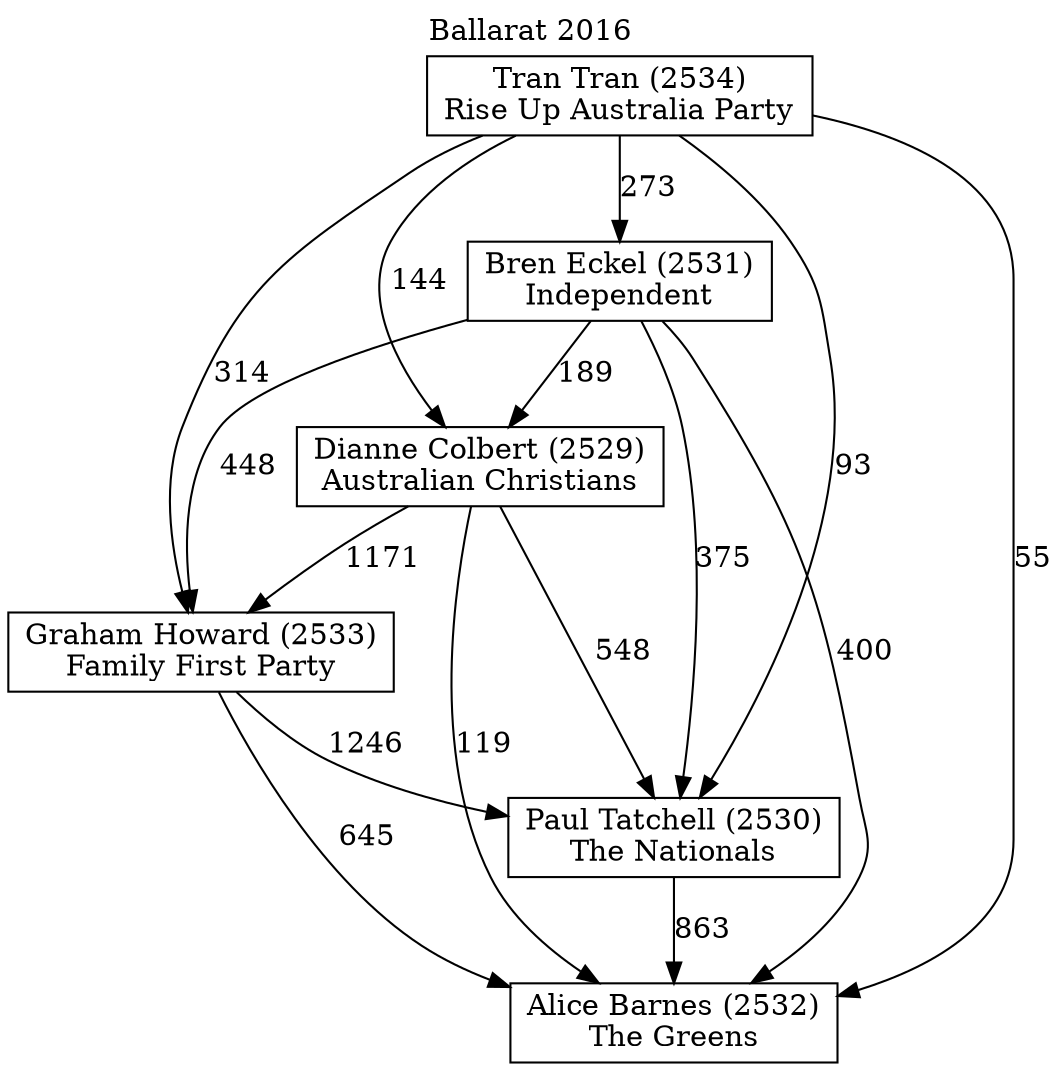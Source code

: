// House preference flow
digraph "Alice Barnes (2532)_Ballarat_2016" {
	graph [label="Ballarat 2016" labelloc=t mclimit=10]
	node [shape=box]
	"Dianne Colbert (2529)" [label="Dianne Colbert (2529)
Australian Christians"]
	"Graham Howard (2533)" [label="Graham Howard (2533)
Family First Party"]
	"Tran Tran (2534)" [label="Tran Tran (2534)
Rise Up Australia Party"]
	"Paul Tatchell (2530)" [label="Paul Tatchell (2530)
The Nationals"]
	"Alice Barnes (2532)" [label="Alice Barnes (2532)
The Greens"]
	"Bren Eckel (2531)" [label="Bren Eckel (2531)
Independent"]
	"Paul Tatchell (2530)" -> "Alice Barnes (2532)" [label=863]
	"Dianne Colbert (2529)" -> "Paul Tatchell (2530)" [label=548]
	"Bren Eckel (2531)" -> "Paul Tatchell (2530)" [label=375]
	"Tran Tran (2534)" -> "Paul Tatchell (2530)" [label=93]
	"Tran Tran (2534)" -> "Alice Barnes (2532)" [label=55]
	"Dianne Colbert (2529)" -> "Alice Barnes (2532)" [label=119]
	"Tran Tran (2534)" -> "Bren Eckel (2531)" [label=273]
	"Bren Eckel (2531)" -> "Graham Howard (2533)" [label=448]
	"Tran Tran (2534)" -> "Graham Howard (2533)" [label=314]
	"Dianne Colbert (2529)" -> "Graham Howard (2533)" [label=1171]
	"Bren Eckel (2531)" -> "Dianne Colbert (2529)" [label=189]
	"Tran Tran (2534)" -> "Dianne Colbert (2529)" [label=144]
	"Graham Howard (2533)" -> "Paul Tatchell (2530)" [label=1246]
	"Bren Eckel (2531)" -> "Alice Barnes (2532)" [label=400]
	"Graham Howard (2533)" -> "Alice Barnes (2532)" [label=645]
}
